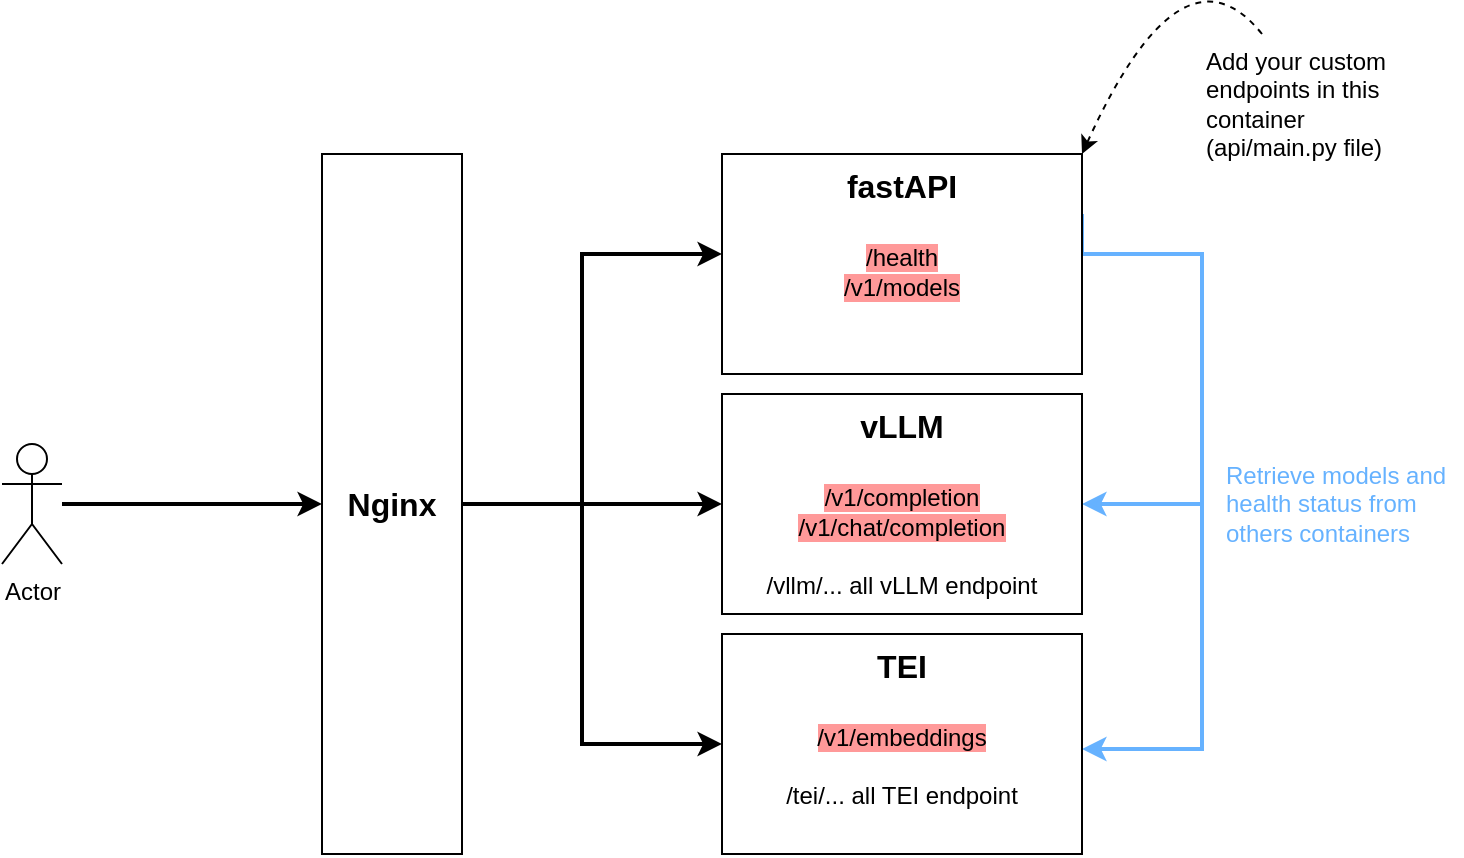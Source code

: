 <mxfile version="24.4.13" type="device">
  <diagram name="Page-1" id="AN4YA2UU6unwzrUZjFgV">
    <mxGraphModel dx="954" dy="606" grid="1" gridSize="10" guides="1" tooltips="1" connect="1" arrows="1" fold="1" page="1" pageScale="1" pageWidth="827" pageHeight="1169" math="0" shadow="0">
      <root>
        <mxCell id="0" />
        <mxCell id="1" parent="0" />
        <mxCell id="PZtLkHXbVacX9SctIBWn-6" style="edgeStyle=orthogonalEdgeStyle;rounded=0;orthogonalLoop=1;jettySize=auto;html=1;strokeWidth=2;" parent="1" source="PZtLkHXbVacX9SctIBWn-5" target="PZtLkHXbVacX9SctIBWn-7" edge="1">
          <mxGeometry relative="1" as="geometry">
            <mxPoint x="510" y="300" as="targetPoint" />
            <Array as="points">
              <mxPoint x="310" y="375" />
              <mxPoint x="310" y="250" />
            </Array>
          </mxGeometry>
        </mxCell>
        <mxCell id="PZtLkHXbVacX9SctIBWn-9" style="edgeStyle=orthogonalEdgeStyle;rounded=0;orthogonalLoop=1;jettySize=auto;html=1;strokeWidth=2;" parent="1" source="PZtLkHXbVacX9SctIBWn-5" target="PZtLkHXbVacX9SctIBWn-8" edge="1">
          <mxGeometry relative="1" as="geometry" />
        </mxCell>
        <mxCell id="PZtLkHXbVacX9SctIBWn-11" style="edgeStyle=orthogonalEdgeStyle;rounded=0;orthogonalLoop=1;jettySize=auto;html=1;exitX=1;exitY=0.5;exitDx=0;exitDy=0;entryX=0;entryY=0.5;entryDx=0;entryDy=0;strokeWidth=2;" parent="1" source="PZtLkHXbVacX9SctIBWn-5" target="PZtLkHXbVacX9SctIBWn-10" edge="1">
          <mxGeometry relative="1" as="geometry">
            <Array as="points">
              <mxPoint x="310" y="375" />
              <mxPoint x="310" y="495" />
            </Array>
          </mxGeometry>
        </mxCell>
        <mxCell id="PZtLkHXbVacX9SctIBWn-5" value="&lt;font style=&quot;font-size: 16px;&quot;&gt;&lt;b&gt;Nginx&lt;/b&gt;&lt;/font&gt;" style="rounded=0;whiteSpace=wrap;html=1;verticalAlign=middle;" parent="1" vertex="1">
          <mxGeometry x="180" y="200" width="70" height="350" as="geometry" />
        </mxCell>
        <mxCell id="PZtLkHXbVacX9SctIBWn-15" style="edgeStyle=orthogonalEdgeStyle;rounded=0;orthogonalLoop=1;jettySize=auto;html=1;entryX=1;entryY=0.5;entryDx=0;entryDy=0;fillColor=#dae8fc;strokeColor=#66B2FF;strokeWidth=2;" parent="1" source="PZtLkHXbVacX9SctIBWn-7" target="PZtLkHXbVacX9SctIBWn-8" edge="1">
          <mxGeometry relative="1" as="geometry">
            <Array as="points">
              <mxPoint x="620" y="250" />
              <mxPoint x="620" y="375" />
            </Array>
          </mxGeometry>
        </mxCell>
        <mxCell id="PZtLkHXbVacX9SctIBWn-16" style="edgeStyle=orthogonalEdgeStyle;rounded=0;orthogonalLoop=1;jettySize=auto;html=1;entryX=1;entryY=0.75;entryDx=0;entryDy=0;fillColor=#dae8fc;strokeColor=#66B2FF;strokeWidth=2;" parent="1" edge="1">
          <mxGeometry relative="1" as="geometry">
            <mxPoint x="560" y="230.0" as="sourcePoint" />
            <mxPoint x="560" y="497.46" as="targetPoint" />
            <Array as="points">
              <mxPoint x="560" y="250" />
              <mxPoint x="620" y="250" />
              <mxPoint x="620" y="498" />
            </Array>
          </mxGeometry>
        </mxCell>
        <mxCell id="PZtLkHXbVacX9SctIBWn-7" value="&lt;b&gt;fastAPI&lt;/b&gt;&lt;div&gt;&lt;b&gt;&lt;br&gt;&lt;/b&gt;&lt;/div&gt;&lt;div style=&quot;font-size: 12px;&quot;&gt;&lt;font style=&quot;font-size: 12px; background-color: rgb(255, 153, 153);&quot;&gt;/health&lt;/font&gt;&lt;/div&gt;&lt;div style=&quot;font-size: 12px;&quot;&gt;&lt;font style=&quot;font-size: 12px; background-color: rgb(255, 153, 153);&quot;&gt;/v1/models&lt;/font&gt;&lt;/div&gt;" style="rounded=0;whiteSpace=wrap;html=1;fontSize=16;verticalAlign=top;" parent="1" vertex="1">
          <mxGeometry x="380" y="200" width="180" height="110" as="geometry" />
        </mxCell>
        <mxCell id="PZtLkHXbVacX9SctIBWn-8" value="&lt;b&gt;&lt;font style=&quot;font-size: 16px;&quot;&gt;vLLM&lt;/font&gt;&lt;/b&gt;&lt;div&gt;&lt;b&gt;&lt;font style=&quot;font-size: 16px;&quot;&gt;&lt;br&gt;&lt;/font&gt;&lt;/b&gt;&lt;/div&gt;&lt;div&gt;&lt;font style=&quot;font-size: 12px; background-color: rgb(255, 153, 153);&quot;&gt;/v1/completion&lt;/font&gt;&lt;/div&gt;&lt;div&gt;&lt;font style=&quot;font-size: 12px; background-color: rgb(255, 153, 153);&quot;&gt;/v1/chat/completion&lt;/font&gt;&lt;/div&gt;&lt;div&gt;&lt;font style=&quot;font-size: 12px;&quot;&gt;&lt;br&gt;&lt;/font&gt;&lt;/div&gt;&lt;div&gt;&lt;font style=&quot;font-size: 12px;&quot;&gt;/vllm/... all vLLM endpoint&lt;/font&gt;&lt;/div&gt;" style="rounded=0;whiteSpace=wrap;html=1;verticalAlign=top;" parent="1" vertex="1">
          <mxGeometry x="380" y="320" width="180" height="110" as="geometry" />
        </mxCell>
        <mxCell id="PZtLkHXbVacX9SctIBWn-10" value="&lt;b&gt;&lt;font style=&quot;font-size: 16px;&quot;&gt;TEI&lt;/font&gt;&lt;/b&gt;&lt;div&gt;&lt;b&gt;&lt;font style=&quot;font-size: 16px;&quot;&gt;&lt;br&gt;&lt;/font&gt;&lt;/b&gt;&lt;/div&gt;&lt;div&gt;&lt;font style=&quot;font-size: 12px; background-color: rgb(255, 153, 153);&quot;&gt;/v1/embeddings&lt;/font&gt;&lt;/div&gt;&lt;div&gt;&lt;font style=&quot;font-size: 12px;&quot;&gt;&lt;br&gt;&lt;/font&gt;&lt;/div&gt;&lt;div&gt;/tei/... all TEI endpoint&lt;/div&gt;" style="rounded=0;whiteSpace=wrap;html=1;verticalAlign=top;" parent="1" vertex="1">
          <mxGeometry x="380" y="440" width="180" height="110" as="geometry" />
        </mxCell>
        <mxCell id="PZtLkHXbVacX9SctIBWn-18" style="edgeStyle=orthogonalEdgeStyle;rounded=0;orthogonalLoop=1;jettySize=auto;html=1;entryX=0;entryY=0.5;entryDx=0;entryDy=0;strokeWidth=2;" parent="1" source="PZtLkHXbVacX9SctIBWn-17" target="PZtLkHXbVacX9SctIBWn-5" edge="1">
          <mxGeometry relative="1" as="geometry" />
        </mxCell>
        <mxCell id="PZtLkHXbVacX9SctIBWn-17" value="Actor" style="shape=umlActor;verticalLabelPosition=bottom;verticalAlign=top;html=1;outlineConnect=0;" parent="1" vertex="1">
          <mxGeometry x="20" y="345" width="30" height="60" as="geometry" />
        </mxCell>
        <mxCell id="GUkWup9vL-QD4jevtWlK-2" value="Retrieve models and health status from others containers" style="text;html=1;align=left;verticalAlign=middle;whiteSpace=wrap;rounded=0;fontColor=#66B2FF;" vertex="1" parent="1">
          <mxGeometry x="630" y="335" width="120" height="80" as="geometry" />
        </mxCell>
        <mxCell id="GUkWup9vL-QD4jevtWlK-3" value="" style="curved=1;endArrow=classic;html=1;rounded=0;entryX=1;entryY=0;entryDx=0;entryDy=0;dashed=1;" edge="1" parent="1" target="PZtLkHXbVacX9SctIBWn-7">
          <mxGeometry width="50" height="50" relative="1" as="geometry">
            <mxPoint x="650" y="140" as="sourcePoint" />
            <mxPoint x="610" y="110" as="targetPoint" />
            <Array as="points">
              <mxPoint x="610" y="90" />
            </Array>
          </mxGeometry>
        </mxCell>
        <mxCell id="GUkWup9vL-QD4jevtWlK-4" value="Add your custom endpoints in this container (api/main.py file)" style="text;html=1;align=left;verticalAlign=middle;whiteSpace=wrap;rounded=0;" vertex="1" parent="1">
          <mxGeometry x="620" y="140" width="120" height="70" as="geometry" />
        </mxCell>
      </root>
    </mxGraphModel>
  </diagram>
</mxfile>
